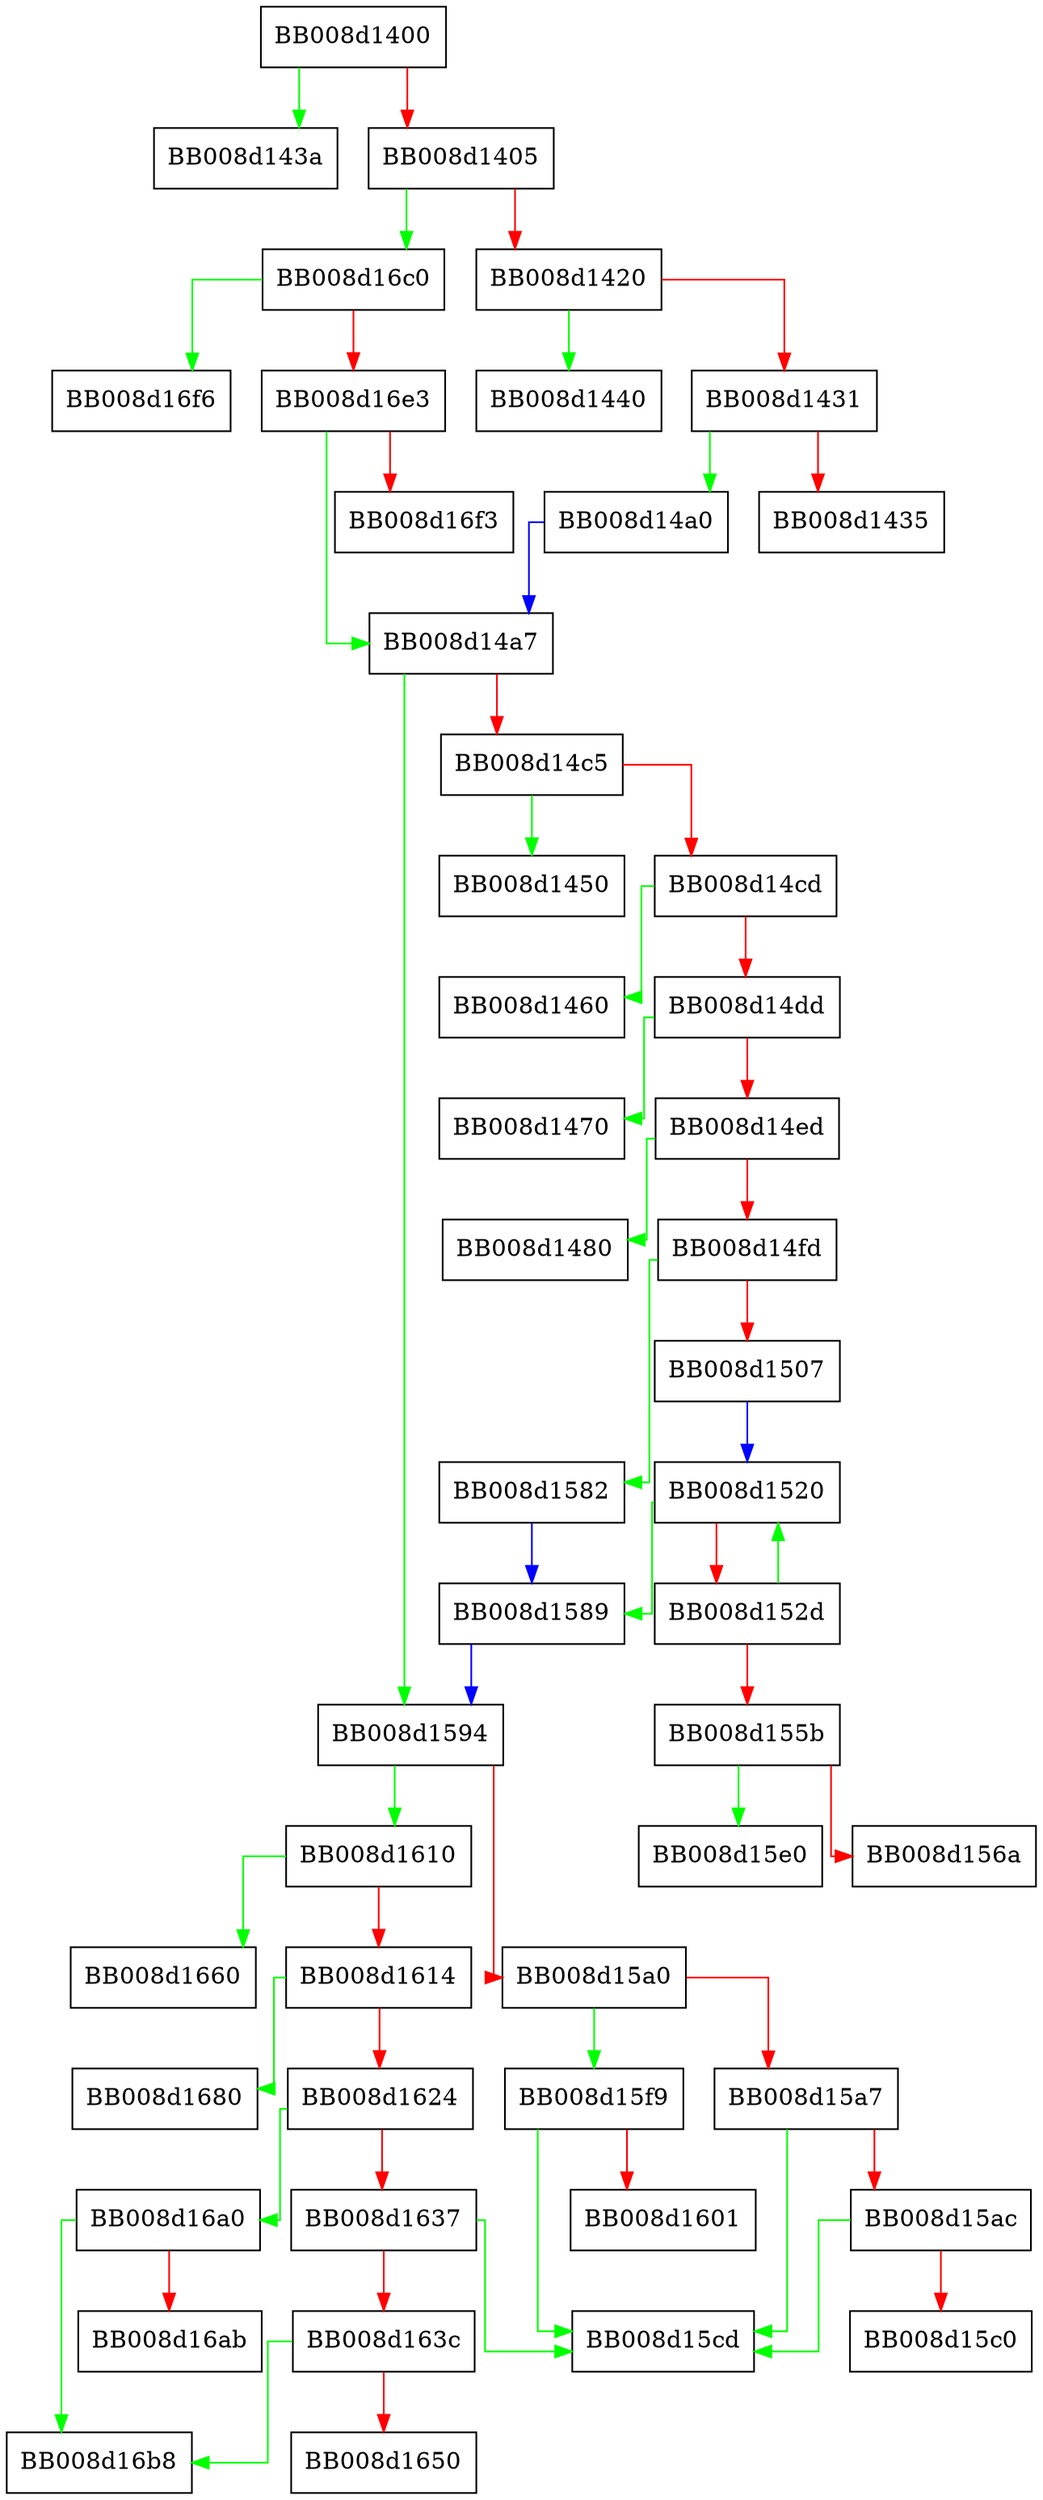 digraph __wcsnlen_evex {
  node [shape="box"];
  graph [splines=ortho];
  BB008d1400 -> BB008d143a [color="green"];
  BB008d1400 -> BB008d1405 [color="red"];
  BB008d1405 -> BB008d16c0 [color="green"];
  BB008d1405 -> BB008d1420 [color="red"];
  BB008d1420 -> BB008d1440 [color="green"];
  BB008d1420 -> BB008d1431 [color="red"];
  BB008d1431 -> BB008d14a0 [color="green"];
  BB008d1431 -> BB008d1435 [color="red"];
  BB008d14a0 -> BB008d14a7 [color="blue"];
  BB008d14a7 -> BB008d1594 [color="green"];
  BB008d14a7 -> BB008d14c5 [color="red"];
  BB008d14c5 -> BB008d1450 [color="green"];
  BB008d14c5 -> BB008d14cd [color="red"];
  BB008d14cd -> BB008d1460 [color="green"];
  BB008d14cd -> BB008d14dd [color="red"];
  BB008d14dd -> BB008d1470 [color="green"];
  BB008d14dd -> BB008d14ed [color="red"];
  BB008d14ed -> BB008d1480 [color="green"];
  BB008d14ed -> BB008d14fd [color="red"];
  BB008d14fd -> BB008d1582 [color="green"];
  BB008d14fd -> BB008d1507 [color="red"];
  BB008d1507 -> BB008d1520 [color="blue"];
  BB008d1520 -> BB008d1589 [color="green"];
  BB008d1520 -> BB008d152d [color="red"];
  BB008d152d -> BB008d1520 [color="green"];
  BB008d152d -> BB008d155b [color="red"];
  BB008d155b -> BB008d15e0 [color="green"];
  BB008d155b -> BB008d156a [color="red"];
  BB008d1582 -> BB008d1589 [color="blue"];
  BB008d1589 -> BB008d1594 [color="blue"];
  BB008d1594 -> BB008d1610 [color="green"];
  BB008d1594 -> BB008d15a0 [color="red"];
  BB008d15a0 -> BB008d15f9 [color="green"];
  BB008d15a0 -> BB008d15a7 [color="red"];
  BB008d15a7 -> BB008d15cd [color="green"];
  BB008d15a7 -> BB008d15ac [color="red"];
  BB008d15ac -> BB008d15cd [color="green"];
  BB008d15ac -> BB008d15c0 [color="red"];
  BB008d15f9 -> BB008d15cd [color="green"];
  BB008d15f9 -> BB008d1601 [color="red"];
  BB008d1610 -> BB008d1660 [color="green"];
  BB008d1610 -> BB008d1614 [color="red"];
  BB008d1614 -> BB008d1680 [color="green"];
  BB008d1614 -> BB008d1624 [color="red"];
  BB008d1624 -> BB008d16a0 [color="green"];
  BB008d1624 -> BB008d1637 [color="red"];
  BB008d1637 -> BB008d15cd [color="green"];
  BB008d1637 -> BB008d163c [color="red"];
  BB008d163c -> BB008d16b8 [color="green"];
  BB008d163c -> BB008d1650 [color="red"];
  BB008d16a0 -> BB008d16b8 [color="green"];
  BB008d16a0 -> BB008d16ab [color="red"];
  BB008d16c0 -> BB008d16f6 [color="green"];
  BB008d16c0 -> BB008d16e3 [color="red"];
  BB008d16e3 -> BB008d14a7 [color="green"];
  BB008d16e3 -> BB008d16f3 [color="red"];
}